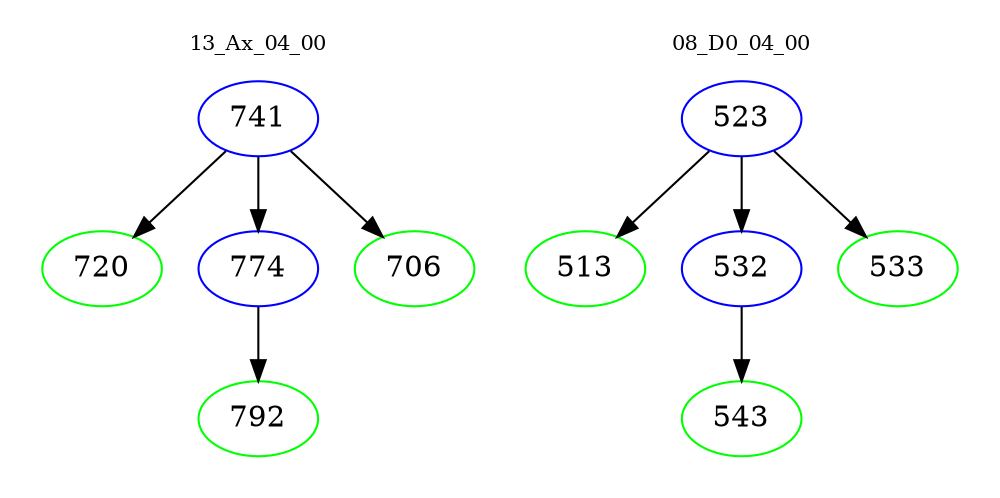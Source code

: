 digraph{
subgraph cluster_0 {
color = white
label = "13_Ax_04_00";
fontsize=10;
T0_741 [label="741", color="blue"]
T0_741 -> T0_720 [color="black"]
T0_720 [label="720", color="green"]
T0_741 -> T0_774 [color="black"]
T0_774 [label="774", color="blue"]
T0_774 -> T0_792 [color="black"]
T0_792 [label="792", color="green"]
T0_741 -> T0_706 [color="black"]
T0_706 [label="706", color="green"]
}
subgraph cluster_1 {
color = white
label = "08_D0_04_00";
fontsize=10;
T1_523 [label="523", color="blue"]
T1_523 -> T1_513 [color="black"]
T1_513 [label="513", color="green"]
T1_523 -> T1_532 [color="black"]
T1_532 [label="532", color="blue"]
T1_532 -> T1_543 [color="black"]
T1_543 [label="543", color="green"]
T1_523 -> T1_533 [color="black"]
T1_533 [label="533", color="green"]
}
}
